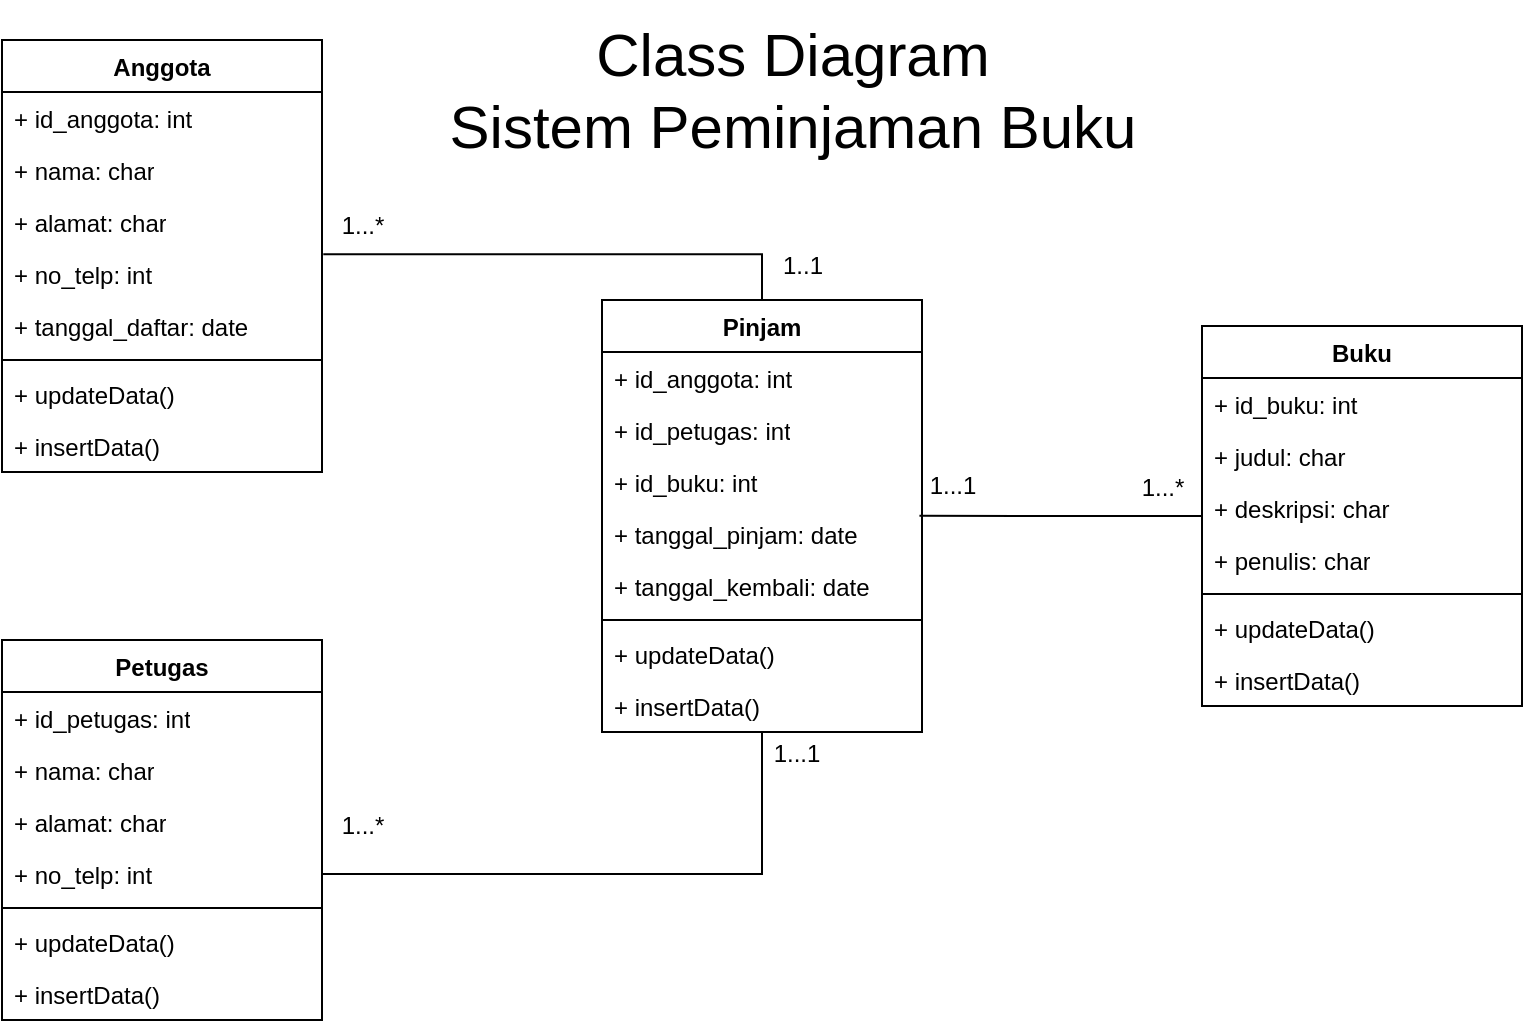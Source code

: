 <mxfile version="27.1.4">
  <diagram name="Page-1" id="bEMSPuOxaOqIkTHK3YBc">
    <mxGraphModel dx="1591" dy="877" grid="1" gridSize="10" guides="1" tooltips="1" connect="1" arrows="1" fold="1" page="1" pageScale="1" pageWidth="850" pageHeight="1100" math="0" shadow="0">
      <root>
        <mxCell id="0" />
        <mxCell id="1" parent="0" />
        <mxCell id="r6iavy3FRf1oQPRihyIH-13" value="Petugas" style="swimlane;fontStyle=1;align=center;verticalAlign=top;childLayout=stackLayout;horizontal=1;startSize=26;horizontalStack=0;resizeParent=1;resizeParentMax=0;resizeLast=0;collapsible=1;marginBottom=0;whiteSpace=wrap;html=1;" vertex="1" parent="1">
          <mxGeometry x="70" y="400" width="160" height="190" as="geometry" />
        </mxCell>
        <mxCell id="r6iavy3FRf1oQPRihyIH-14" value="+ id_petugas: int" style="text;strokeColor=none;fillColor=none;align=left;verticalAlign=top;spacingLeft=4;spacingRight=4;overflow=hidden;rotatable=0;points=[[0,0.5],[1,0.5]];portConstraint=eastwest;whiteSpace=wrap;html=1;" vertex="1" parent="r6iavy3FRf1oQPRihyIH-13">
          <mxGeometry y="26" width="160" height="26" as="geometry" />
        </mxCell>
        <mxCell id="r6iavy3FRf1oQPRihyIH-32" value="+ nama: char" style="text;strokeColor=none;fillColor=none;align=left;verticalAlign=top;spacingLeft=4;spacingRight=4;overflow=hidden;rotatable=0;points=[[0,0.5],[1,0.5]];portConstraint=eastwest;whiteSpace=wrap;html=1;" vertex="1" parent="r6iavy3FRf1oQPRihyIH-13">
          <mxGeometry y="52" width="160" height="26" as="geometry" />
        </mxCell>
        <mxCell id="r6iavy3FRf1oQPRihyIH-31" value="+ alamat: char" style="text;strokeColor=none;fillColor=none;align=left;verticalAlign=top;spacingLeft=4;spacingRight=4;overflow=hidden;rotatable=0;points=[[0,0.5],[1,0.5]];portConstraint=eastwest;whiteSpace=wrap;html=1;" vertex="1" parent="r6iavy3FRf1oQPRihyIH-13">
          <mxGeometry y="78" width="160" height="26" as="geometry" />
        </mxCell>
        <mxCell id="r6iavy3FRf1oQPRihyIH-30" value="+ no_telp: int" style="text;strokeColor=none;fillColor=none;align=left;verticalAlign=top;spacingLeft=4;spacingRight=4;overflow=hidden;rotatable=0;points=[[0,0.5],[1,0.5]];portConstraint=eastwest;whiteSpace=wrap;html=1;" vertex="1" parent="r6iavy3FRf1oQPRihyIH-13">
          <mxGeometry y="104" width="160" height="26" as="geometry" />
        </mxCell>
        <mxCell id="r6iavy3FRf1oQPRihyIH-15" value="" style="line;strokeWidth=1;fillColor=none;align=left;verticalAlign=middle;spacingTop=-1;spacingLeft=3;spacingRight=3;rotatable=0;labelPosition=right;points=[];portConstraint=eastwest;strokeColor=inherit;" vertex="1" parent="r6iavy3FRf1oQPRihyIH-13">
          <mxGeometry y="130" width="160" height="8" as="geometry" />
        </mxCell>
        <mxCell id="r6iavy3FRf1oQPRihyIH-16" value="+ updateData()" style="text;strokeColor=none;fillColor=none;align=left;verticalAlign=top;spacingLeft=4;spacingRight=4;overflow=hidden;rotatable=0;points=[[0,0.5],[1,0.5]];portConstraint=eastwest;whiteSpace=wrap;html=1;" vertex="1" parent="r6iavy3FRf1oQPRihyIH-13">
          <mxGeometry y="138" width="160" height="26" as="geometry" />
        </mxCell>
        <mxCell id="r6iavy3FRf1oQPRihyIH-33" value="+ insertData()" style="text;strokeColor=none;fillColor=none;align=left;verticalAlign=top;spacingLeft=4;spacingRight=4;overflow=hidden;rotatable=0;points=[[0,0.5],[1,0.5]];portConstraint=eastwest;whiteSpace=wrap;html=1;" vertex="1" parent="r6iavy3FRf1oQPRihyIH-13">
          <mxGeometry y="164" width="160" height="26" as="geometry" />
        </mxCell>
        <mxCell id="r6iavy3FRf1oQPRihyIH-17" value="Anggota" style="swimlane;fontStyle=1;align=center;verticalAlign=top;childLayout=stackLayout;horizontal=1;startSize=26;horizontalStack=0;resizeParent=1;resizeParentMax=0;resizeLast=0;collapsible=1;marginBottom=0;whiteSpace=wrap;html=1;" vertex="1" parent="1">
          <mxGeometry x="70" y="100" width="160" height="216" as="geometry" />
        </mxCell>
        <mxCell id="r6iavy3FRf1oQPRihyIH-18" value="+ id_anggota: int" style="text;strokeColor=none;fillColor=none;align=left;verticalAlign=top;spacingLeft=4;spacingRight=4;overflow=hidden;rotatable=0;points=[[0,0.5],[1,0.5]];portConstraint=eastwest;whiteSpace=wrap;html=1;" vertex="1" parent="r6iavy3FRf1oQPRihyIH-17">
          <mxGeometry y="26" width="160" height="26" as="geometry" />
        </mxCell>
        <mxCell id="r6iavy3FRf1oQPRihyIH-24" value="+ nama: char" style="text;strokeColor=none;fillColor=none;align=left;verticalAlign=top;spacingLeft=4;spacingRight=4;overflow=hidden;rotatable=0;points=[[0,0.5],[1,0.5]];portConstraint=eastwest;whiteSpace=wrap;html=1;" vertex="1" parent="r6iavy3FRf1oQPRihyIH-17">
          <mxGeometry y="52" width="160" height="26" as="geometry" />
        </mxCell>
        <mxCell id="r6iavy3FRf1oQPRihyIH-25" value="+ alamat: char" style="text;strokeColor=none;fillColor=none;align=left;verticalAlign=top;spacingLeft=4;spacingRight=4;overflow=hidden;rotatable=0;points=[[0,0.5],[1,0.5]];portConstraint=eastwest;whiteSpace=wrap;html=1;" vertex="1" parent="r6iavy3FRf1oQPRihyIH-17">
          <mxGeometry y="78" width="160" height="26" as="geometry" />
        </mxCell>
        <mxCell id="r6iavy3FRf1oQPRihyIH-26" value="+ no_telp: int" style="text;strokeColor=none;fillColor=none;align=left;verticalAlign=top;spacingLeft=4;spacingRight=4;overflow=hidden;rotatable=0;points=[[0,0.5],[1,0.5]];portConstraint=eastwest;whiteSpace=wrap;html=1;" vertex="1" parent="r6iavy3FRf1oQPRihyIH-17">
          <mxGeometry y="104" width="160" height="26" as="geometry" />
        </mxCell>
        <mxCell id="r6iavy3FRf1oQPRihyIH-27" value="+ tanggal_daftar: date" style="text;strokeColor=none;fillColor=none;align=left;verticalAlign=top;spacingLeft=4;spacingRight=4;overflow=hidden;rotatable=0;points=[[0,0.5],[1,0.5]];portConstraint=eastwest;whiteSpace=wrap;html=1;" vertex="1" parent="r6iavy3FRf1oQPRihyIH-17">
          <mxGeometry y="130" width="160" height="26" as="geometry" />
        </mxCell>
        <mxCell id="r6iavy3FRf1oQPRihyIH-19" value="" style="line;strokeWidth=1;fillColor=none;align=left;verticalAlign=middle;spacingTop=-1;spacingLeft=3;spacingRight=3;rotatable=0;labelPosition=right;points=[];portConstraint=eastwest;strokeColor=inherit;" vertex="1" parent="r6iavy3FRf1oQPRihyIH-17">
          <mxGeometry y="156" width="160" height="8" as="geometry" />
        </mxCell>
        <mxCell id="r6iavy3FRf1oQPRihyIH-20" value="+ updateData()" style="text;strokeColor=none;fillColor=none;align=left;verticalAlign=top;spacingLeft=4;spacingRight=4;overflow=hidden;rotatable=0;points=[[0,0.5],[1,0.5]];portConstraint=eastwest;whiteSpace=wrap;html=1;" vertex="1" parent="r6iavy3FRf1oQPRihyIH-17">
          <mxGeometry y="164" width="160" height="26" as="geometry" />
        </mxCell>
        <mxCell id="r6iavy3FRf1oQPRihyIH-29" value="+ insertData()" style="text;strokeColor=none;fillColor=none;align=left;verticalAlign=top;spacingLeft=4;spacingRight=4;overflow=hidden;rotatable=0;points=[[0,0.5],[1,0.5]];portConstraint=eastwest;whiteSpace=wrap;html=1;" vertex="1" parent="r6iavy3FRf1oQPRihyIH-17">
          <mxGeometry y="190" width="160" height="26" as="geometry" />
        </mxCell>
        <mxCell id="r6iavy3FRf1oQPRihyIH-53" style="edgeStyle=orthogonalEdgeStyle;rounded=0;orthogonalLoop=1;jettySize=auto;html=1;entryX=1;entryY=0.5;entryDx=0;entryDy=0;endArrow=none;startFill=0;" edge="1" parent="1" source="r6iavy3FRf1oQPRihyIH-34" target="r6iavy3FRf1oQPRihyIH-30">
          <mxGeometry relative="1" as="geometry" />
        </mxCell>
        <mxCell id="r6iavy3FRf1oQPRihyIH-34" value="Pinjam" style="swimlane;fontStyle=1;align=center;verticalAlign=top;childLayout=stackLayout;horizontal=1;startSize=26;horizontalStack=0;resizeParent=1;resizeParentMax=0;resizeLast=0;collapsible=1;marginBottom=0;whiteSpace=wrap;html=1;" vertex="1" parent="1">
          <mxGeometry x="370" y="230" width="160" height="216" as="geometry" />
        </mxCell>
        <mxCell id="r6iavy3FRf1oQPRihyIH-35" value="+ id_anggota: int" style="text;strokeColor=none;fillColor=none;align=left;verticalAlign=top;spacingLeft=4;spacingRight=4;overflow=hidden;rotatable=0;points=[[0,0.5],[1,0.5]];portConstraint=eastwest;whiteSpace=wrap;html=1;" vertex="1" parent="r6iavy3FRf1oQPRihyIH-34">
          <mxGeometry y="26" width="160" height="26" as="geometry" />
        </mxCell>
        <mxCell id="r6iavy3FRf1oQPRihyIH-36" value="+ id_petugas: int" style="text;strokeColor=none;fillColor=none;align=left;verticalAlign=top;spacingLeft=4;spacingRight=4;overflow=hidden;rotatable=0;points=[[0,0.5],[1,0.5]];portConstraint=eastwest;whiteSpace=wrap;html=1;" vertex="1" parent="r6iavy3FRf1oQPRihyIH-34">
          <mxGeometry y="52" width="160" height="26" as="geometry" />
        </mxCell>
        <mxCell id="r6iavy3FRf1oQPRihyIH-37" value="+ id_buku: int" style="text;strokeColor=none;fillColor=none;align=left;verticalAlign=top;spacingLeft=4;spacingRight=4;overflow=hidden;rotatable=0;points=[[0,0.5],[1,0.5]];portConstraint=eastwest;whiteSpace=wrap;html=1;" vertex="1" parent="r6iavy3FRf1oQPRihyIH-34">
          <mxGeometry y="78" width="160" height="26" as="geometry" />
        </mxCell>
        <mxCell id="r6iavy3FRf1oQPRihyIH-38" value="+ tanggal_pinjam: date" style="text;strokeColor=none;fillColor=none;align=left;verticalAlign=top;spacingLeft=4;spacingRight=4;overflow=hidden;rotatable=0;points=[[0,0.5],[1,0.5]];portConstraint=eastwest;whiteSpace=wrap;html=1;" vertex="1" parent="r6iavy3FRf1oQPRihyIH-34">
          <mxGeometry y="104" width="160" height="26" as="geometry" />
        </mxCell>
        <mxCell id="r6iavy3FRf1oQPRihyIH-39" value="+ tanggal_kembali: date" style="text;strokeColor=none;fillColor=none;align=left;verticalAlign=top;spacingLeft=4;spacingRight=4;overflow=hidden;rotatable=0;points=[[0,0.5],[1,0.5]];portConstraint=eastwest;whiteSpace=wrap;html=1;" vertex="1" parent="r6iavy3FRf1oQPRihyIH-34">
          <mxGeometry y="130" width="160" height="26" as="geometry" />
        </mxCell>
        <mxCell id="r6iavy3FRf1oQPRihyIH-40" value="" style="line;strokeWidth=1;fillColor=none;align=left;verticalAlign=middle;spacingTop=-1;spacingLeft=3;spacingRight=3;rotatable=0;labelPosition=right;points=[];portConstraint=eastwest;strokeColor=inherit;" vertex="1" parent="r6iavy3FRf1oQPRihyIH-34">
          <mxGeometry y="156" width="160" height="8" as="geometry" />
        </mxCell>
        <mxCell id="r6iavy3FRf1oQPRihyIH-41" value="+ updateData()" style="text;strokeColor=none;fillColor=none;align=left;verticalAlign=top;spacingLeft=4;spacingRight=4;overflow=hidden;rotatable=0;points=[[0,0.5],[1,0.5]];portConstraint=eastwest;whiteSpace=wrap;html=1;" vertex="1" parent="r6iavy3FRf1oQPRihyIH-34">
          <mxGeometry y="164" width="160" height="26" as="geometry" />
        </mxCell>
        <mxCell id="r6iavy3FRf1oQPRihyIH-42" value="+ insertData()" style="text;strokeColor=none;fillColor=none;align=left;verticalAlign=top;spacingLeft=4;spacingRight=4;overflow=hidden;rotatable=0;points=[[0,0.5],[1,0.5]];portConstraint=eastwest;whiteSpace=wrap;html=1;" vertex="1" parent="r6iavy3FRf1oQPRihyIH-34">
          <mxGeometry y="190" width="160" height="26" as="geometry" />
        </mxCell>
        <mxCell id="r6iavy3FRf1oQPRihyIH-43" value="Buku" style="swimlane;fontStyle=1;align=center;verticalAlign=top;childLayout=stackLayout;horizontal=1;startSize=26;horizontalStack=0;resizeParent=1;resizeParentMax=0;resizeLast=0;collapsible=1;marginBottom=0;whiteSpace=wrap;html=1;" vertex="1" parent="1">
          <mxGeometry x="670" y="243" width="160" height="190" as="geometry" />
        </mxCell>
        <mxCell id="r6iavy3FRf1oQPRihyIH-44" value="+ id_buku: int" style="text;strokeColor=none;fillColor=none;align=left;verticalAlign=top;spacingLeft=4;spacingRight=4;overflow=hidden;rotatable=0;points=[[0,0.5],[1,0.5]];portConstraint=eastwest;whiteSpace=wrap;html=1;" vertex="1" parent="r6iavy3FRf1oQPRihyIH-43">
          <mxGeometry y="26" width="160" height="26" as="geometry" />
        </mxCell>
        <mxCell id="r6iavy3FRf1oQPRihyIH-45" value="+ judul: char" style="text;strokeColor=none;fillColor=none;align=left;verticalAlign=top;spacingLeft=4;spacingRight=4;overflow=hidden;rotatable=0;points=[[0,0.5],[1,0.5]];portConstraint=eastwest;whiteSpace=wrap;html=1;" vertex="1" parent="r6iavy3FRf1oQPRihyIH-43">
          <mxGeometry y="52" width="160" height="26" as="geometry" />
        </mxCell>
        <mxCell id="r6iavy3FRf1oQPRihyIH-46" value="+ deskripsi: char" style="text;strokeColor=none;fillColor=none;align=left;verticalAlign=top;spacingLeft=4;spacingRight=4;overflow=hidden;rotatable=0;points=[[0,0.5],[1,0.5]];portConstraint=eastwest;whiteSpace=wrap;html=1;" vertex="1" parent="r6iavy3FRf1oQPRihyIH-43">
          <mxGeometry y="78" width="160" height="26" as="geometry" />
        </mxCell>
        <mxCell id="r6iavy3FRf1oQPRihyIH-47" value="+ penulis: char" style="text;strokeColor=none;fillColor=none;align=left;verticalAlign=top;spacingLeft=4;spacingRight=4;overflow=hidden;rotatable=0;points=[[0,0.5],[1,0.5]];portConstraint=eastwest;whiteSpace=wrap;html=1;" vertex="1" parent="r6iavy3FRf1oQPRihyIH-43">
          <mxGeometry y="104" width="160" height="26" as="geometry" />
        </mxCell>
        <mxCell id="r6iavy3FRf1oQPRihyIH-49" value="" style="line;strokeWidth=1;fillColor=none;align=left;verticalAlign=middle;spacingTop=-1;spacingLeft=3;spacingRight=3;rotatable=0;labelPosition=right;points=[];portConstraint=eastwest;strokeColor=inherit;" vertex="1" parent="r6iavy3FRf1oQPRihyIH-43">
          <mxGeometry y="130" width="160" height="8" as="geometry" />
        </mxCell>
        <mxCell id="r6iavy3FRf1oQPRihyIH-50" value="+ updateData()" style="text;strokeColor=none;fillColor=none;align=left;verticalAlign=top;spacingLeft=4;spacingRight=4;overflow=hidden;rotatable=0;points=[[0,0.5],[1,0.5]];portConstraint=eastwest;whiteSpace=wrap;html=1;" vertex="1" parent="r6iavy3FRf1oQPRihyIH-43">
          <mxGeometry y="138" width="160" height="26" as="geometry" />
        </mxCell>
        <mxCell id="r6iavy3FRf1oQPRihyIH-51" value="+ insertData()" style="text;strokeColor=none;fillColor=none;align=left;verticalAlign=top;spacingLeft=4;spacingRight=4;overflow=hidden;rotatable=0;points=[[0,0.5],[1,0.5]];portConstraint=eastwest;whiteSpace=wrap;html=1;" vertex="1" parent="r6iavy3FRf1oQPRihyIH-43">
          <mxGeometry y="164" width="160" height="26" as="geometry" />
        </mxCell>
        <mxCell id="r6iavy3FRf1oQPRihyIH-52" style="edgeStyle=orthogonalEdgeStyle;rounded=0;orthogonalLoop=1;jettySize=auto;html=1;entryX=1.004;entryY=1.118;entryDx=0;entryDy=0;entryPerimeter=0;endArrow=none;startFill=0;" edge="1" parent="1" source="r6iavy3FRf1oQPRihyIH-34" target="r6iavy3FRf1oQPRihyIH-25">
          <mxGeometry relative="1" as="geometry" />
        </mxCell>
        <mxCell id="r6iavy3FRf1oQPRihyIH-54" style="edgeStyle=orthogonalEdgeStyle;rounded=0;orthogonalLoop=1;jettySize=auto;html=1;endArrow=none;startFill=0;entryX=0.992;entryY=0.148;entryDx=0;entryDy=0;entryPerimeter=0;" edge="1" parent="1" source="r6iavy3FRf1oQPRihyIH-43" target="r6iavy3FRf1oQPRihyIH-38">
          <mxGeometry relative="1" as="geometry">
            <mxPoint x="540" y="337" as="targetPoint" />
          </mxGeometry>
        </mxCell>
        <mxCell id="r6iavy3FRf1oQPRihyIH-55" value="&lt;font style=&quot;font-size: 30px;&quot;&gt;Class Diagram&lt;/font&gt;&lt;div&gt;&lt;font style=&quot;font-size: 30px;&quot;&gt;Sistem Peminjaman Buku&lt;/font&gt;&lt;/div&gt;" style="text;html=1;align=center;verticalAlign=middle;resizable=0;points=[];autosize=1;strokeColor=none;fillColor=none;" vertex="1" parent="1">
          <mxGeometry x="280" y="80" width="370" height="90" as="geometry" />
        </mxCell>
        <mxCell id="r6iavy3FRf1oQPRihyIH-56" value="1...*" style="text;html=1;align=center;verticalAlign=middle;resizable=0;points=[];autosize=1;strokeColor=none;fillColor=none;" vertex="1" parent="1">
          <mxGeometry x="230" y="178" width="40" height="30" as="geometry" />
        </mxCell>
        <mxCell id="r6iavy3FRf1oQPRihyIH-57" value="1...*" style="text;html=1;align=center;verticalAlign=middle;resizable=0;points=[];autosize=1;strokeColor=none;fillColor=none;" vertex="1" parent="1">
          <mxGeometry x="230" y="478" width="40" height="30" as="geometry" />
        </mxCell>
        <mxCell id="r6iavy3FRf1oQPRihyIH-58" value="1...1" style="text;html=1;align=center;verticalAlign=middle;resizable=0;points=[];autosize=1;strokeColor=none;fillColor=none;" vertex="1" parent="1">
          <mxGeometry x="442" y="442" width="50" height="30" as="geometry" />
        </mxCell>
        <mxCell id="r6iavy3FRf1oQPRihyIH-59" value="1..1" style="text;html=1;align=center;verticalAlign=middle;resizable=0;points=[];autosize=1;strokeColor=none;fillColor=none;" vertex="1" parent="1">
          <mxGeometry x="450" y="198" width="40" height="30" as="geometry" />
        </mxCell>
        <mxCell id="r6iavy3FRf1oQPRihyIH-60" value="1...1" style="text;html=1;align=center;verticalAlign=middle;resizable=0;points=[];autosize=1;strokeColor=none;fillColor=none;" vertex="1" parent="1">
          <mxGeometry x="520" y="308" width="50" height="30" as="geometry" />
        </mxCell>
        <mxCell id="r6iavy3FRf1oQPRihyIH-61" value="1...*" style="text;html=1;align=center;verticalAlign=middle;resizable=0;points=[];autosize=1;strokeColor=none;fillColor=none;" vertex="1" parent="1">
          <mxGeometry x="630" y="309" width="40" height="30" as="geometry" />
        </mxCell>
      </root>
    </mxGraphModel>
  </diagram>
</mxfile>

